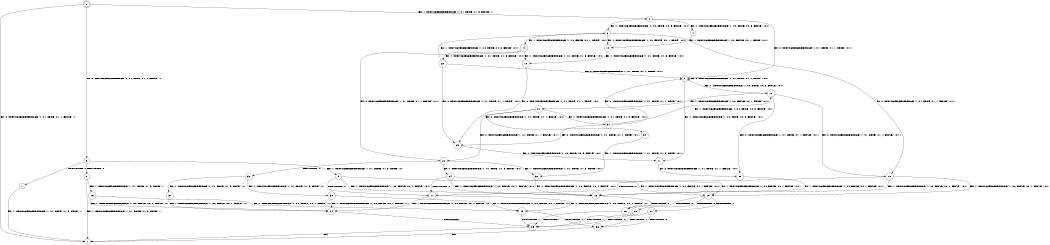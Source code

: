 digraph BCG {
size = "7, 10.5";
center = TRUE;
node [shape = circle];
0 [peripheries = 2];
0 -> 1 [label = "EX !0 !ATOMIC_EXCH_BRANCH (1, +1, TRUE, +1, 1, FALSE) !::"];
0 -> 2 [label = "EX !1 !ATOMIC_EXCH_BRANCH (1, +1, TRUE, +1, 3, FALSE) !::"];
0 -> 3 [label = "EX !0 !ATOMIC_EXCH_BRANCH (1, +1, TRUE, +1, 1, FALSE) !::"];
2 -> 4 [label = "EX !1 !ATOMIC_EXCH_BRANCH (1, +0, TRUE, +0, 3, FALSE) !:0:1:"];
2 -> 5 [label = "EX !0 !ATOMIC_EXCH_BRANCH (1, +1, TRUE, +1, 1, TRUE) !:0:1:"];
2 -> 6 [label = "EX !1 !ATOMIC_EXCH_BRANCH (1, +0, TRUE, +0, 3, FALSE) !:0:1:"];
3 -> 7 [label = "TERMINATE !0"];
3 -> 8 [label = "TERMINATE !0"];
3 -> 9 [label = "EX !1 !ATOMIC_EXCH_BRANCH (1, +1, TRUE, +1, 3, TRUE) !:0:"];
4 -> 10 [label = "EX !1 !ATOMIC_EXCH_BRANCH (1, +0, FALSE, +0, 1, TRUE) !:0:1:"];
5 -> 11 [label = "EX !1 !ATOMIC_EXCH_BRANCH (1, +0, TRUE, +0, 3, FALSE) !:0:1:"];
5 -> 12 [label = "EX !1 !ATOMIC_EXCH_BRANCH (1, +0, TRUE, +0, 3, FALSE) !:0:1:"];
5 -> 5 [label = "EX !0 !ATOMIC_EXCH_BRANCH (1, +1, TRUE, +1, 1, TRUE) !:0:1:"];
6 -> 10 [label = "EX !1 !ATOMIC_EXCH_BRANCH (1, +0, FALSE, +0, 1, TRUE) !:0:1:"];
6 -> 13 [label = "EX !0 !ATOMIC_EXCH_BRANCH (1, +1, TRUE, +1, 1, FALSE) !:0:1:"];
6 -> 14 [label = "EX !1 !ATOMIC_EXCH_BRANCH (1, +0, FALSE, +0, 1, TRUE) !:0:1:"];
7 -> 1 [label = "EX !1 !ATOMIC_EXCH_BRANCH (1, +1, TRUE, +1, 3, TRUE) !::"];
8 -> 1 [label = "EX !1 !ATOMIC_EXCH_BRANCH (1, +1, TRUE, +1, 3, TRUE) !::"];
8 -> 15 [label = "EX !1 !ATOMIC_EXCH_BRANCH (1, +1, TRUE, +1, 3, TRUE) !::"];
9 -> 16 [label = "EX !1 !ATOMIC_EXCH_BRANCH (1, +0, FALSE, +0, 1, FALSE) !:0:1:"];
9 -> 17 [label = "TERMINATE !0"];
9 -> 18 [label = "EX !1 !ATOMIC_EXCH_BRANCH (1, +0, FALSE, +0, 1, FALSE) !:0:1:"];
10 -> 19 [label = "EX !1 !ATOMIC_EXCH_BRANCH (1, +1, TRUE, +1, 3, FALSE) !:0:1:"];
11 -> 20 [label = "EX !0 !ATOMIC_EXCH_BRANCH (1, +1, TRUE, +1, 1, FALSE) !:0:1:"];
12 -> 20 [label = "EX !0 !ATOMIC_EXCH_BRANCH (1, +1, TRUE, +1, 1, FALSE) !:0:1:"];
12 -> 21 [label = "EX !1 !ATOMIC_EXCH_BRANCH (1, +0, FALSE, +0, 1, TRUE) !:0:1:"];
12 -> 13 [label = "EX !0 !ATOMIC_EXCH_BRANCH (1, +1, TRUE, +1, 1, FALSE) !:0:1:"];
13 -> 16 [label = "EX !1 !ATOMIC_EXCH_BRANCH (1, +0, FALSE, +0, 1, FALSE) !:0:1:"];
13 -> 17 [label = "TERMINATE !0"];
13 -> 18 [label = "EX !1 !ATOMIC_EXCH_BRANCH (1, +0, FALSE, +0, 1, FALSE) !:0:1:"];
14 -> 19 [label = "EX !1 !ATOMIC_EXCH_BRANCH (1, +1, TRUE, +1, 3, FALSE) !:0:1:"];
14 -> 22 [label = "EX !0 !ATOMIC_EXCH_BRANCH (1, +1, TRUE, +1, 1, FALSE) !:0:1:"];
14 -> 23 [label = "EX !1 !ATOMIC_EXCH_BRANCH (1, +1, TRUE, +1, 3, FALSE) !:0:1:"];
15 -> 24 [label = "EX !1 !ATOMIC_EXCH_BRANCH (1, +0, FALSE, +0, 1, FALSE) !:1:"];
15 -> 25 [label = "EX !1 !ATOMIC_EXCH_BRANCH (1, +0, FALSE, +0, 1, FALSE) !:1:"];
16 -> 26 [label = "TERMINATE !0"];
17 -> 24 [label = "EX !1 !ATOMIC_EXCH_BRANCH (1, +0, FALSE, +0, 1, FALSE) !:1:"];
17 -> 25 [label = "EX !1 !ATOMIC_EXCH_BRANCH (1, +0, FALSE, +0, 1, FALSE) !:1:"];
18 -> 26 [label = "TERMINATE !0"];
18 -> 27 [label = "TERMINATE !1"];
18 -> 28 [label = "TERMINATE !0"];
19 -> 29 [label = "EX !0 !ATOMIC_EXCH_BRANCH (1, +1, TRUE, +1, 1, TRUE) !:0:1:"];
20 -> 16 [label = "EX !1 !ATOMIC_EXCH_BRANCH (1, +0, FALSE, +0, 1, FALSE) !:0:1:"];
21 -> 30 [label = "EX !0 !ATOMIC_EXCH_BRANCH (1, +1, TRUE, +1, 1, FALSE) !:0:1:"];
21 -> 31 [label = "EX !1 !ATOMIC_EXCH_BRANCH (1, +1, TRUE, +1, 3, FALSE) !:0:1:"];
21 -> 22 [label = "EX !0 !ATOMIC_EXCH_BRANCH (1, +1, TRUE, +1, 1, FALSE) !:0:1:"];
22 -> 32 [label = "EX !1 !ATOMIC_EXCH_BRANCH (1, +1, TRUE, +1, 3, TRUE) !:0:1:"];
22 -> 33 [label = "TERMINATE !0"];
22 -> 34 [label = "EX !1 !ATOMIC_EXCH_BRANCH (1, +1, TRUE, +1, 3, TRUE) !:0:1:"];
23 -> 29 [label = "EX !0 !ATOMIC_EXCH_BRANCH (1, +1, TRUE, +1, 1, TRUE) !:0:1:"];
23 -> 5 [label = "EX !0 !ATOMIC_EXCH_BRANCH (1, +1, TRUE, +1, 1, TRUE) !:0:1:"];
23 -> 6 [label = "EX !1 !ATOMIC_EXCH_BRANCH (1, +0, TRUE, +0, 3, FALSE) !:0:1:"];
24 -> 35 [label = "TERMINATE !1"];
25 -> 35 [label = "TERMINATE !1"];
25 -> 36 [label = "TERMINATE !1"];
26 -> 35 [label = "TERMINATE !1"];
27 -> 35 [label = "TERMINATE !0"];
27 -> 36 [label = "TERMINATE !0"];
28 -> 35 [label = "TERMINATE !1"];
28 -> 36 [label = "TERMINATE !1"];
29 -> 11 [label = "EX !1 !ATOMIC_EXCH_BRANCH (1, +0, TRUE, +0, 3, FALSE) !:0:1:"];
30 -> 32 [label = "EX !1 !ATOMIC_EXCH_BRANCH (1, +1, TRUE, +1, 3, TRUE) !:0:1:"];
31 -> 29 [label = "EX !0 !ATOMIC_EXCH_BRANCH (1, +1, TRUE, +1, 1, TRUE) !:0:1:"];
31 -> 12 [label = "EX !1 !ATOMIC_EXCH_BRANCH (1, +0, TRUE, +0, 3, FALSE) !:0:1:"];
31 -> 5 [label = "EX !0 !ATOMIC_EXCH_BRANCH (1, +1, TRUE, +1, 1, TRUE) !:0:1:"];
32 -> 16 [label = "EX !1 !ATOMIC_EXCH_BRANCH (1, +0, FALSE, +0, 1, FALSE) !:0:1:"];
33 -> 37 [label = "EX !1 !ATOMIC_EXCH_BRANCH (1, +1, TRUE, +1, 3, TRUE) !:1:"];
33 -> 38 [label = "EX !1 !ATOMIC_EXCH_BRANCH (1, +1, TRUE, +1, 3, TRUE) !:1:"];
34 -> 16 [label = "EX !1 !ATOMIC_EXCH_BRANCH (1, +0, FALSE, +0, 1, FALSE) !:0:1:"];
34 -> 17 [label = "TERMINATE !0"];
34 -> 18 [label = "EX !1 !ATOMIC_EXCH_BRANCH (1, +0, FALSE, +0, 1, FALSE) !:0:1:"];
35 -> 1 [label = "exit"];
36 -> 1 [label = "exit"];
37 -> 24 [label = "EX !1 !ATOMIC_EXCH_BRANCH (1, +0, FALSE, +0, 1, FALSE) !:1:"];
38 -> 24 [label = "EX !1 !ATOMIC_EXCH_BRANCH (1, +0, FALSE, +0, 1, FALSE) !:1:"];
38 -> 25 [label = "EX !1 !ATOMIC_EXCH_BRANCH (1, +0, FALSE, +0, 1, FALSE) !:1:"];
}
